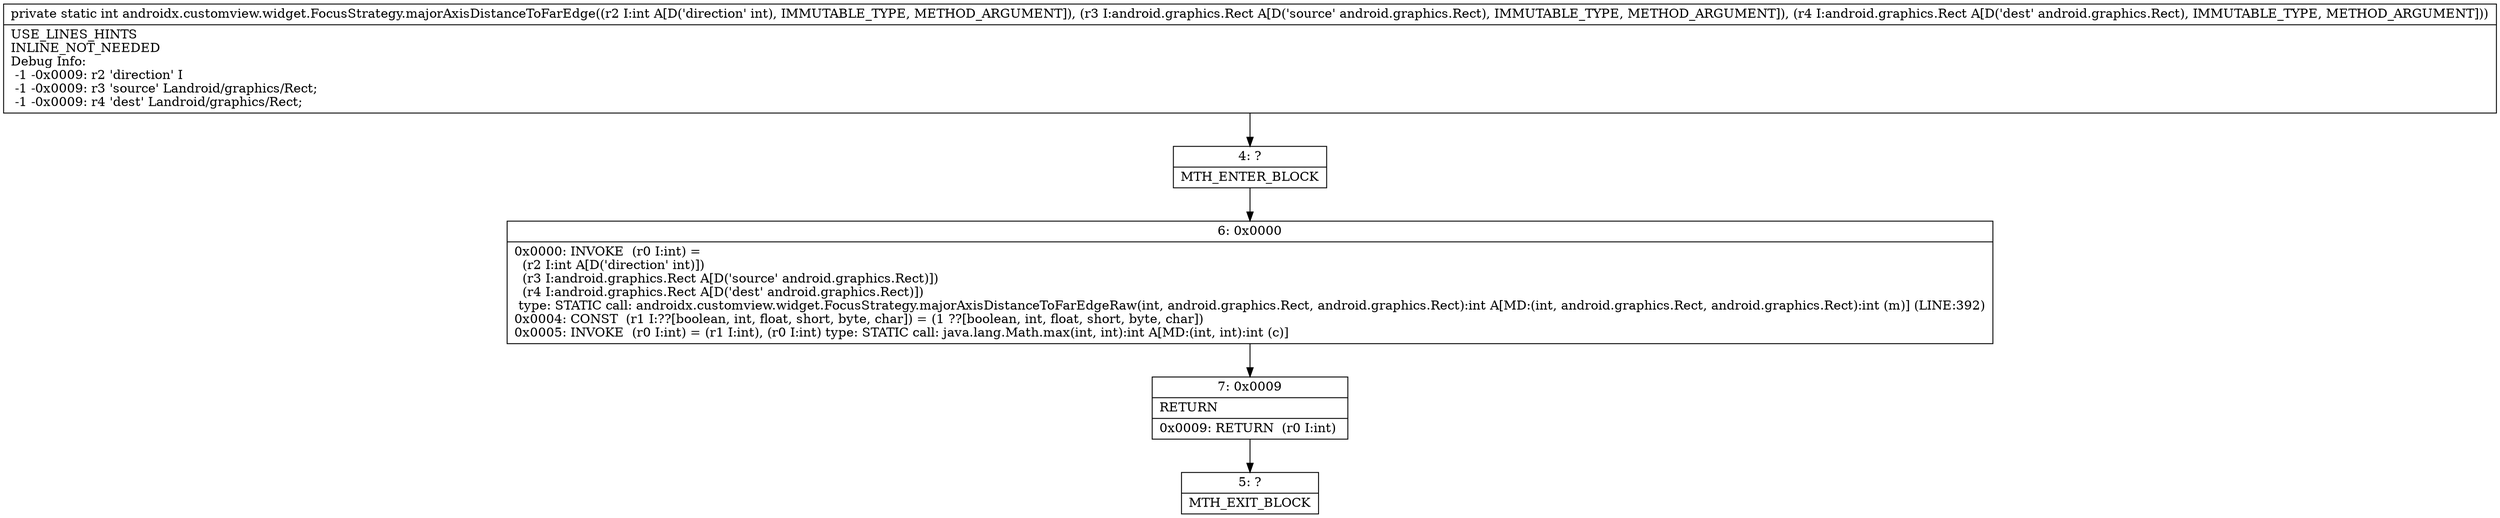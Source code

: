 digraph "CFG forandroidx.customview.widget.FocusStrategy.majorAxisDistanceToFarEdge(ILandroid\/graphics\/Rect;Landroid\/graphics\/Rect;)I" {
Node_4 [shape=record,label="{4\:\ ?|MTH_ENTER_BLOCK\l}"];
Node_6 [shape=record,label="{6\:\ 0x0000|0x0000: INVOKE  (r0 I:int) = \l  (r2 I:int A[D('direction' int)])\l  (r3 I:android.graphics.Rect A[D('source' android.graphics.Rect)])\l  (r4 I:android.graphics.Rect A[D('dest' android.graphics.Rect)])\l type: STATIC call: androidx.customview.widget.FocusStrategy.majorAxisDistanceToFarEdgeRaw(int, android.graphics.Rect, android.graphics.Rect):int A[MD:(int, android.graphics.Rect, android.graphics.Rect):int (m)] (LINE:392)\l0x0004: CONST  (r1 I:??[boolean, int, float, short, byte, char]) = (1 ??[boolean, int, float, short, byte, char]) \l0x0005: INVOKE  (r0 I:int) = (r1 I:int), (r0 I:int) type: STATIC call: java.lang.Math.max(int, int):int A[MD:(int, int):int (c)]\l}"];
Node_7 [shape=record,label="{7\:\ 0x0009|RETURN\l|0x0009: RETURN  (r0 I:int) \l}"];
Node_5 [shape=record,label="{5\:\ ?|MTH_EXIT_BLOCK\l}"];
MethodNode[shape=record,label="{private static int androidx.customview.widget.FocusStrategy.majorAxisDistanceToFarEdge((r2 I:int A[D('direction' int), IMMUTABLE_TYPE, METHOD_ARGUMENT]), (r3 I:android.graphics.Rect A[D('source' android.graphics.Rect), IMMUTABLE_TYPE, METHOD_ARGUMENT]), (r4 I:android.graphics.Rect A[D('dest' android.graphics.Rect), IMMUTABLE_TYPE, METHOD_ARGUMENT]))  | USE_LINES_HINTS\lINLINE_NOT_NEEDED\lDebug Info:\l  \-1 \-0x0009: r2 'direction' I\l  \-1 \-0x0009: r3 'source' Landroid\/graphics\/Rect;\l  \-1 \-0x0009: r4 'dest' Landroid\/graphics\/Rect;\l}"];
MethodNode -> Node_4;Node_4 -> Node_6;
Node_6 -> Node_7;
Node_7 -> Node_5;
}

